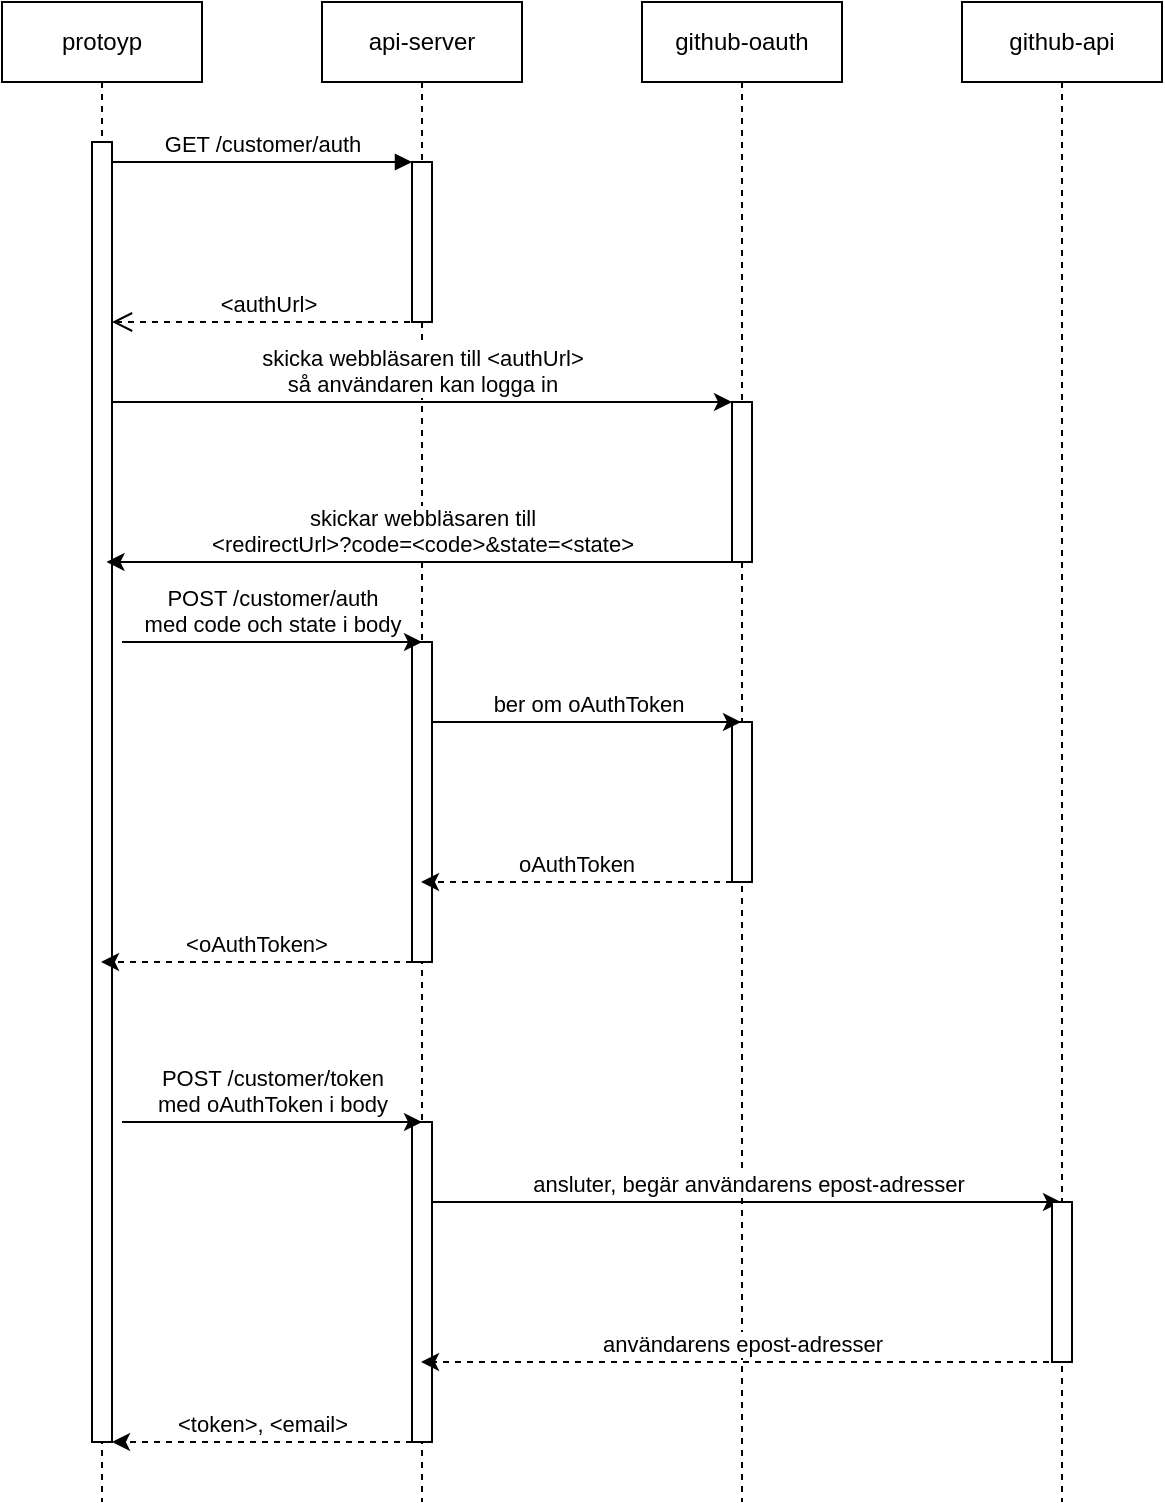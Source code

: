 <mxfile version="22.1.3" type="github">
  <diagram name="Page-1" id="2YBvvXClWsGukQMizWep">
    <mxGraphModel dx="1432" dy="745" grid="1" gridSize="10" guides="1" tooltips="1" connect="1" arrows="1" fold="1" page="1" pageScale="1" pageWidth="850" pageHeight="1100" math="0" shadow="0">
      <root>
        <mxCell id="0" />
        <mxCell id="1" parent="0" />
        <mxCell id="aM9ryv3xv72pqoxQDRHE-1" value="protoyp" style="shape=umlLifeline;perimeter=lifelinePerimeter;whiteSpace=wrap;html=1;container=0;dropTarget=0;collapsible=0;recursiveResize=0;outlineConnect=0;portConstraint=eastwest;newEdgeStyle={&quot;edgeStyle&quot;:&quot;elbowEdgeStyle&quot;,&quot;elbow&quot;:&quot;vertical&quot;,&quot;curved&quot;:0,&quot;rounded&quot;:0};" parent="1" vertex="1">
          <mxGeometry x="40" y="40" width="100" height="750" as="geometry" />
        </mxCell>
        <mxCell id="aM9ryv3xv72pqoxQDRHE-2" value="" style="html=1;points=[];perimeter=orthogonalPerimeter;outlineConnect=0;targetShapes=umlLifeline;portConstraint=eastwest;newEdgeStyle={&quot;edgeStyle&quot;:&quot;elbowEdgeStyle&quot;,&quot;elbow&quot;:&quot;vertical&quot;,&quot;curved&quot;:0,&quot;rounded&quot;:0};" parent="aM9ryv3xv72pqoxQDRHE-1" vertex="1">
          <mxGeometry x="45" y="70" width="10" height="650" as="geometry" />
        </mxCell>
        <mxCell id="aM9ryv3xv72pqoxQDRHE-5" value="api-server" style="shape=umlLifeline;perimeter=lifelinePerimeter;whiteSpace=wrap;html=1;container=0;dropTarget=0;collapsible=0;recursiveResize=0;outlineConnect=0;portConstraint=eastwest;newEdgeStyle={&quot;edgeStyle&quot;:&quot;elbowEdgeStyle&quot;,&quot;elbow&quot;:&quot;vertical&quot;,&quot;curved&quot;:0,&quot;rounded&quot;:0};" parent="1" vertex="1">
          <mxGeometry x="200" y="40" width="100" height="750" as="geometry" />
        </mxCell>
        <mxCell id="aM9ryv3xv72pqoxQDRHE-6" value="" style="html=1;points=[];perimeter=orthogonalPerimeter;outlineConnect=0;targetShapes=umlLifeline;portConstraint=eastwest;newEdgeStyle={&quot;edgeStyle&quot;:&quot;elbowEdgeStyle&quot;,&quot;elbow&quot;:&quot;vertical&quot;,&quot;curved&quot;:0,&quot;rounded&quot;:0};" parent="aM9ryv3xv72pqoxQDRHE-5" vertex="1">
          <mxGeometry x="45" y="80" width="10" height="80" as="geometry" />
        </mxCell>
        <mxCell id="SOn7HXW7Ip4HfhQLj0Yx-9" value="" style="html=1;points=[];perimeter=orthogonalPerimeter;outlineConnect=0;targetShapes=umlLifeline;portConstraint=eastwest;newEdgeStyle={&quot;edgeStyle&quot;:&quot;elbowEdgeStyle&quot;,&quot;elbow&quot;:&quot;vertical&quot;,&quot;curved&quot;:0,&quot;rounded&quot;:0};" vertex="1" parent="aM9ryv3xv72pqoxQDRHE-5">
          <mxGeometry x="45" y="320" width="10" height="160" as="geometry" />
        </mxCell>
        <mxCell id="SOn7HXW7Ip4HfhQLj0Yx-12" value="" style="html=1;points=[];perimeter=orthogonalPerimeter;outlineConnect=0;targetShapes=umlLifeline;portConstraint=eastwest;newEdgeStyle={&quot;edgeStyle&quot;:&quot;elbowEdgeStyle&quot;,&quot;elbow&quot;:&quot;vertical&quot;,&quot;curved&quot;:0,&quot;rounded&quot;:0};" vertex="1" parent="aM9ryv3xv72pqoxQDRHE-5">
          <mxGeometry x="45" y="560" width="10" height="160" as="geometry" />
        </mxCell>
        <mxCell id="SOn7HXW7Ip4HfhQLj0Yx-13" value="&lt;div&gt;POST /customer/token&lt;/div&gt;&lt;div&gt;med oAuthToken i body&lt;br&gt;&lt;/div&gt;" style="edgeStyle=elbowEdgeStyle;rounded=0;orthogonalLoop=1;jettySize=auto;html=1;elbow=vertical;curved=0;labelPosition=center;verticalLabelPosition=top;align=center;verticalAlign=bottom;" edge="1" parent="aM9ryv3xv72pqoxQDRHE-5">
          <mxGeometry relative="1" as="geometry">
            <mxPoint x="-100" y="560" as="sourcePoint" />
            <mxPoint x="50" y="560" as="targetPoint" />
          </mxGeometry>
        </mxCell>
        <mxCell id="aM9ryv3xv72pqoxQDRHE-7" value="GET /customer/auth" style="html=1;verticalAlign=bottom;endArrow=block;edgeStyle=elbowEdgeStyle;elbow=horizontal;curved=0;rounded=0;" parent="1" source="aM9ryv3xv72pqoxQDRHE-2" target="aM9ryv3xv72pqoxQDRHE-6" edge="1">
          <mxGeometry relative="1" as="geometry">
            <mxPoint x="195" y="130" as="sourcePoint" />
            <Array as="points">
              <mxPoint x="180" y="120" />
            </Array>
          </mxGeometry>
        </mxCell>
        <mxCell id="aM9ryv3xv72pqoxQDRHE-8" value="&amp;lt;authUrl&amp;gt;" style="html=1;verticalAlign=bottom;endArrow=open;dashed=1;endSize=8;edgeStyle=elbowEdgeStyle;elbow=vertical;curved=0;rounded=0;" parent="1" edge="1">
          <mxGeometry relative="1" as="geometry">
            <mxPoint x="95" y="200" as="targetPoint" />
            <Array as="points">
              <mxPoint x="190" y="200" />
            </Array>
            <mxPoint x="250" y="200" as="sourcePoint" />
          </mxGeometry>
        </mxCell>
        <mxCell id="SOn7HXW7Ip4HfhQLj0Yx-1" value="github-oauth" style="shape=umlLifeline;perimeter=lifelinePerimeter;whiteSpace=wrap;html=1;container=0;dropTarget=0;collapsible=0;recursiveResize=0;outlineConnect=0;portConstraint=eastwest;newEdgeStyle={&quot;edgeStyle&quot;:&quot;elbowEdgeStyle&quot;,&quot;elbow&quot;:&quot;vertical&quot;,&quot;curved&quot;:0,&quot;rounded&quot;:0};" vertex="1" parent="1">
          <mxGeometry x="360" y="40" width="100" height="750" as="geometry" />
        </mxCell>
        <mxCell id="SOn7HXW7Ip4HfhQLj0Yx-2" value="" style="html=1;points=[];perimeter=orthogonalPerimeter;outlineConnect=0;targetShapes=umlLifeline;portConstraint=eastwest;newEdgeStyle={&quot;edgeStyle&quot;:&quot;elbowEdgeStyle&quot;,&quot;elbow&quot;:&quot;vertical&quot;,&quot;curved&quot;:0,&quot;rounded&quot;:0};" vertex="1" parent="SOn7HXW7Ip4HfhQLj0Yx-1">
          <mxGeometry x="45" y="200" width="10" height="80" as="geometry" />
        </mxCell>
        <mxCell id="SOn7HXW7Ip4HfhQLj0Yx-17" value="" style="html=1;points=[];perimeter=orthogonalPerimeter;outlineConnect=0;targetShapes=umlLifeline;portConstraint=eastwest;newEdgeStyle={&quot;edgeStyle&quot;:&quot;elbowEdgeStyle&quot;,&quot;elbow&quot;:&quot;vertical&quot;,&quot;curved&quot;:0,&quot;rounded&quot;:0};" vertex="1" parent="SOn7HXW7Ip4HfhQLj0Yx-1">
          <mxGeometry x="45" y="360" width="10" height="80" as="geometry" />
        </mxCell>
        <mxCell id="SOn7HXW7Ip4HfhQLj0Yx-5" value="&lt;div&gt;skicka webbläsaren till &amp;lt;authUrl&amp;gt;&lt;/div&gt;&lt;div&gt;så användaren kan logga in&lt;/div&gt;" style="edgeStyle=elbowEdgeStyle;rounded=0;orthogonalLoop=1;jettySize=auto;html=1;elbow=vertical;curved=0;labelPosition=center;verticalLabelPosition=top;align=center;verticalAlign=bottom;" edge="1" parent="1">
          <mxGeometry relative="1" as="geometry">
            <mxPoint x="95" y="240" as="sourcePoint" />
            <mxPoint x="405" y="240" as="targetPoint" />
          </mxGeometry>
        </mxCell>
        <mxCell id="SOn7HXW7Ip4HfhQLj0Yx-7" value="&lt;div&gt;skickar webbläsaren till&lt;/div&gt;&lt;div&gt;&amp;lt;redirectUrl&amp;gt;?code=&amp;lt;code&amp;gt;&amp;amp;state=&amp;lt;state&amp;gt;&lt;/div&gt;" style="edgeStyle=elbowEdgeStyle;rounded=0;orthogonalLoop=1;jettySize=auto;html=1;elbow=vertical;curved=0;labelPosition=center;verticalLabelPosition=top;align=center;verticalAlign=bottom;" edge="1" parent="1">
          <mxGeometry relative="1" as="geometry">
            <mxPoint x="407.75" y="320" as="sourcePoint" />
            <mxPoint x="92.25" y="320" as="targetPoint" />
          </mxGeometry>
        </mxCell>
        <mxCell id="SOn7HXW7Ip4HfhQLj0Yx-10" value="&lt;div&gt;POST /customer/auth&lt;/div&gt;&lt;div&gt;med code och state i body&lt;br&gt;&lt;/div&gt;" style="edgeStyle=elbowEdgeStyle;rounded=0;orthogonalLoop=1;jettySize=auto;html=1;elbow=vertical;curved=0;labelPosition=center;verticalLabelPosition=top;align=center;verticalAlign=bottom;" edge="1" parent="1">
          <mxGeometry relative="1" as="geometry">
            <mxPoint x="100" y="360" as="sourcePoint" />
            <mxPoint x="250" y="360" as="targetPoint" />
            <mxPoint as="offset" />
          </mxGeometry>
        </mxCell>
        <mxCell id="SOn7HXW7Ip4HfhQLj0Yx-11" value="&lt;div&gt;&amp;lt;oAuthToken&amp;gt;&lt;/div&gt;" style="edgeStyle=elbowEdgeStyle;rounded=0;orthogonalLoop=1;jettySize=auto;html=1;elbow=vertical;curved=0;dashed=1;labelPosition=center;verticalLabelPosition=top;align=center;verticalAlign=bottom;" edge="1" parent="1">
          <mxGeometry relative="1" as="geometry">
            <mxPoint x="245" y="520" as="sourcePoint" />
            <mxPoint x="89.5" y="520" as="targetPoint" />
          </mxGeometry>
        </mxCell>
        <mxCell id="SOn7HXW7Ip4HfhQLj0Yx-16" value="ber om oAuthToken" style="edgeStyle=elbowEdgeStyle;rounded=0;orthogonalLoop=1;jettySize=auto;html=1;elbow=vertical;curved=0;labelPosition=center;verticalLabelPosition=top;align=center;verticalAlign=bottom;" edge="1" parent="1" source="SOn7HXW7Ip4HfhQLj0Yx-9" target="SOn7HXW7Ip4HfhQLj0Yx-1">
          <mxGeometry relative="1" as="geometry">
            <Array as="points">
              <mxPoint x="320" y="400" />
            </Array>
          </mxGeometry>
        </mxCell>
        <mxCell id="SOn7HXW7Ip4HfhQLj0Yx-18" value="oAuthToken" style="edgeStyle=elbowEdgeStyle;rounded=0;orthogonalLoop=1;jettySize=auto;html=1;elbow=vertical;curved=0;dashed=1;labelPosition=center;verticalLabelPosition=top;align=center;verticalAlign=bottom;" edge="1" parent="1">
          <mxGeometry x="0.003" relative="1" as="geometry">
            <mxPoint x="405" y="480" as="sourcePoint" />
            <mxPoint x="249.5" y="480" as="targetPoint" />
            <mxPoint as="offset" />
          </mxGeometry>
        </mxCell>
        <mxCell id="SOn7HXW7Ip4HfhQLj0Yx-14" value="&amp;lt;token&amp;gt;, &amp;lt;email&amp;gt;" style="edgeStyle=elbowEdgeStyle;rounded=0;orthogonalLoop=1;jettySize=auto;html=1;elbow=vertical;curved=0;dashed=1;labelPosition=center;verticalLabelPosition=top;align=center;verticalAlign=bottom;" edge="1" parent="1">
          <mxGeometry relative="1" as="geometry">
            <mxPoint x="245" y="760" as="sourcePoint" />
            <mxPoint x="95" y="760" as="targetPoint" />
          </mxGeometry>
        </mxCell>
        <mxCell id="SOn7HXW7Ip4HfhQLj0Yx-20" value="ansluter, begär användarens epost-adresser" style="edgeStyle=elbowEdgeStyle;rounded=0;orthogonalLoop=1;jettySize=auto;html=1;elbow=vertical;curved=0;labelPosition=center;verticalLabelPosition=top;align=center;verticalAlign=bottom;" edge="1" parent="1" target="SOn7HXW7Ip4HfhQLj0Yx-22">
          <mxGeometry relative="1" as="geometry">
            <mxPoint x="255" y="640" as="sourcePoint" />
            <mxPoint x="409.5" y="640" as="targetPoint" />
          </mxGeometry>
        </mxCell>
        <mxCell id="SOn7HXW7Ip4HfhQLj0Yx-21" value="&lt;div&gt;användarens epost-adresser&lt;/div&gt;" style="edgeStyle=elbowEdgeStyle;rounded=0;orthogonalLoop=1;jettySize=auto;html=1;elbow=vertical;curved=0;dashed=1;labelPosition=center;verticalLabelPosition=top;align=center;verticalAlign=bottom;" edge="1" parent="1" source="SOn7HXW7Ip4HfhQLj0Yx-22">
          <mxGeometry relative="1" as="geometry">
            <mxPoint x="405" y="720" as="sourcePoint" />
            <mxPoint x="249.5" y="720" as="targetPoint" />
          </mxGeometry>
        </mxCell>
        <mxCell id="SOn7HXW7Ip4HfhQLj0Yx-22" value="github-api" style="shape=umlLifeline;perimeter=lifelinePerimeter;whiteSpace=wrap;html=1;container=0;dropTarget=0;collapsible=0;recursiveResize=0;outlineConnect=0;portConstraint=eastwest;newEdgeStyle={&quot;edgeStyle&quot;:&quot;elbowEdgeStyle&quot;,&quot;elbow&quot;:&quot;vertical&quot;,&quot;curved&quot;:0,&quot;rounded&quot;:0};" vertex="1" parent="1">
          <mxGeometry x="520" y="40" width="100" height="750" as="geometry" />
        </mxCell>
        <mxCell id="SOn7HXW7Ip4HfhQLj0Yx-25" value="" style="html=1;points=[];perimeter=orthogonalPerimeter;outlineConnect=0;targetShapes=umlLifeline;portConstraint=eastwest;newEdgeStyle={&quot;edgeStyle&quot;:&quot;elbowEdgeStyle&quot;,&quot;elbow&quot;:&quot;vertical&quot;,&quot;curved&quot;:0,&quot;rounded&quot;:0};" vertex="1" parent="SOn7HXW7Ip4HfhQLj0Yx-22">
          <mxGeometry x="45" y="600" width="10" height="80" as="geometry" />
        </mxCell>
      </root>
    </mxGraphModel>
  </diagram>
</mxfile>
